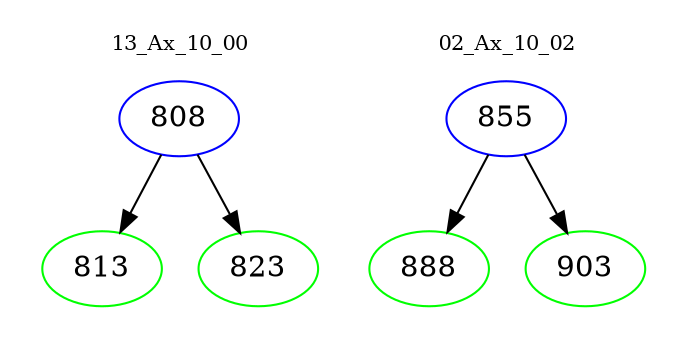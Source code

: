 digraph{
subgraph cluster_0 {
color = white
label = "13_Ax_10_00";
fontsize=10;
T0_808 [label="808", color="blue"]
T0_808 -> T0_813 [color="black"]
T0_813 [label="813", color="green"]
T0_808 -> T0_823 [color="black"]
T0_823 [label="823", color="green"]
}
subgraph cluster_1 {
color = white
label = "02_Ax_10_02";
fontsize=10;
T1_855 [label="855", color="blue"]
T1_855 -> T1_888 [color="black"]
T1_888 [label="888", color="green"]
T1_855 -> T1_903 [color="black"]
T1_903 [label="903", color="green"]
}
}

